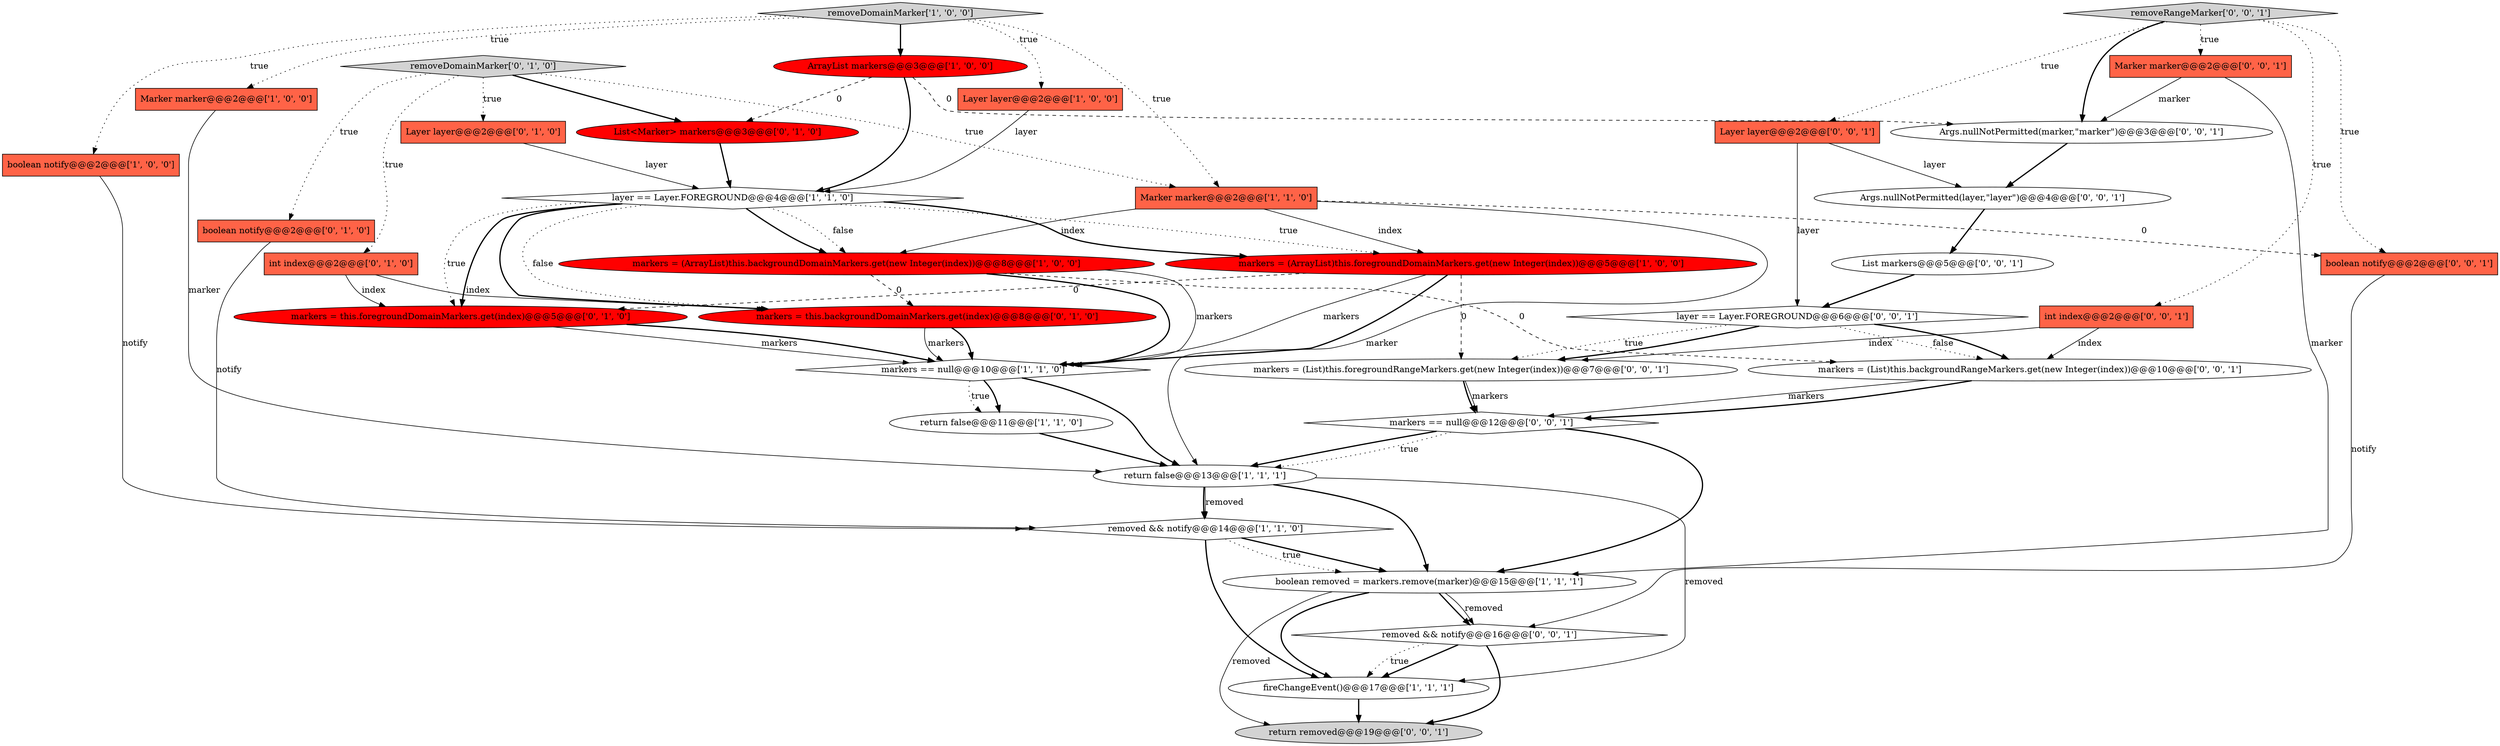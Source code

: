 digraph {
28 [style = filled, label = "Args.nullNotPermitted(marker,\"marker\")@@@3@@@['0', '0', '1']", fillcolor = white, shape = ellipse image = "AAA0AAABBB3BBB"];
30 [style = filled, label = "markers == null@@@12@@@['0', '0', '1']", fillcolor = white, shape = diamond image = "AAA0AAABBB3BBB"];
17 [style = filled, label = "List<Marker> markers@@@3@@@['0', '1', '0']", fillcolor = red, shape = ellipse image = "AAA1AAABBB2BBB"];
33 [style = filled, label = "markers = (List)this.foregroundRangeMarkers.get(new Integer(index))@@@7@@@['0', '0', '1']", fillcolor = white, shape = ellipse image = "AAA0AAABBB3BBB"];
24 [style = filled, label = "Args.nullNotPermitted(layer,\"layer\")@@@4@@@['0', '0', '1']", fillcolor = white, shape = ellipse image = "AAA0AAABBB3BBB"];
35 [style = filled, label = "boolean notify@@@2@@@['0', '0', '1']", fillcolor = tomato, shape = box image = "AAA0AAABBB3BBB"];
0 [style = filled, label = "fireChangeEvent()@@@17@@@['1', '1', '1']", fillcolor = white, shape = ellipse image = "AAA0AAABBB1BBB"];
9 [style = filled, label = "Marker marker@@@2@@@['1', '1', '0']", fillcolor = tomato, shape = box image = "AAA0AAABBB1BBB"];
22 [style = filled, label = "removed && notify@@@16@@@['0', '0', '1']", fillcolor = white, shape = diamond image = "AAA0AAABBB3BBB"];
4 [style = filled, label = "Marker marker@@@2@@@['1', '0', '0']", fillcolor = tomato, shape = box image = "AAA0AAABBB1BBB"];
10 [style = filled, label = "ArrayList markers@@@3@@@['1', '0', '0']", fillcolor = red, shape = ellipse image = "AAA1AAABBB1BBB"];
18 [style = filled, label = "removeDomainMarker['0', '1', '0']", fillcolor = lightgray, shape = diamond image = "AAA0AAABBB2BBB"];
15 [style = filled, label = "boolean notify@@@2@@@['0', '1', '0']", fillcolor = tomato, shape = box image = "AAA0AAABBB2BBB"];
26 [style = filled, label = "markers = (List)this.backgroundRangeMarkers.get(new Integer(index))@@@10@@@['0', '0', '1']", fillcolor = white, shape = ellipse image = "AAA0AAABBB3BBB"];
16 [style = filled, label = "int index@@@2@@@['0', '1', '0']", fillcolor = tomato, shape = box image = "AAA0AAABBB2BBB"];
20 [style = filled, label = "markers = this.foregroundDomainMarkers.get(index)@@@5@@@['0', '1', '0']", fillcolor = red, shape = ellipse image = "AAA1AAABBB2BBB"];
32 [style = filled, label = "removeRangeMarker['0', '0', '1']", fillcolor = lightgray, shape = diamond image = "AAA0AAABBB3BBB"];
13 [style = filled, label = "boolean removed = markers.remove(marker)@@@15@@@['1', '1', '1']", fillcolor = white, shape = ellipse image = "AAA0AAABBB1BBB"];
31 [style = filled, label = "return removed@@@19@@@['0', '0', '1']", fillcolor = lightgray, shape = ellipse image = "AAA0AAABBB3BBB"];
5 [style = filled, label = "Layer layer@@@2@@@['1', '0', '0']", fillcolor = tomato, shape = box image = "AAA0AAABBB1BBB"];
6 [style = filled, label = "boolean notify@@@2@@@['1', '0', '0']", fillcolor = tomato, shape = box image = "AAA0AAABBB1BBB"];
3 [style = filled, label = "removeDomainMarker['1', '0', '0']", fillcolor = lightgray, shape = diamond image = "AAA0AAABBB1BBB"];
34 [style = filled, label = "int index@@@2@@@['0', '0', '1']", fillcolor = tomato, shape = box image = "AAA0AAABBB3BBB"];
23 [style = filled, label = "List markers@@@5@@@['0', '0', '1']", fillcolor = white, shape = ellipse image = "AAA0AAABBB3BBB"];
19 [style = filled, label = "markers = this.backgroundDomainMarkers.get(index)@@@8@@@['0', '1', '0']", fillcolor = red, shape = ellipse image = "AAA1AAABBB2BBB"];
29 [style = filled, label = "layer == Layer.FOREGROUND@@@6@@@['0', '0', '1']", fillcolor = white, shape = diamond image = "AAA0AAABBB3BBB"];
1 [style = filled, label = "return false@@@13@@@['1', '1', '1']", fillcolor = white, shape = ellipse image = "AAA0AAABBB1BBB"];
14 [style = filled, label = "markers = (ArrayList)this.foregroundDomainMarkers.get(new Integer(index))@@@5@@@['1', '0', '0']", fillcolor = red, shape = ellipse image = "AAA1AAABBB1BBB"];
25 [style = filled, label = "Marker marker@@@2@@@['0', '0', '1']", fillcolor = tomato, shape = box image = "AAA0AAABBB3BBB"];
11 [style = filled, label = "return false@@@11@@@['1', '1', '0']", fillcolor = white, shape = ellipse image = "AAA0AAABBB1BBB"];
2 [style = filled, label = "removed && notify@@@14@@@['1', '1', '0']", fillcolor = white, shape = diamond image = "AAA0AAABBB1BBB"];
8 [style = filled, label = "markers == null@@@10@@@['1', '1', '0']", fillcolor = white, shape = diamond image = "AAA0AAABBB1BBB"];
7 [style = filled, label = "layer == Layer.FOREGROUND@@@4@@@['1', '1', '0']", fillcolor = white, shape = diamond image = "AAA0AAABBB1BBB"];
12 [style = filled, label = "markers = (ArrayList)this.backgroundDomainMarkers.get(new Integer(index))@@@8@@@['1', '0', '0']", fillcolor = red, shape = ellipse image = "AAA1AAABBB1BBB"];
21 [style = filled, label = "Layer layer@@@2@@@['0', '1', '0']", fillcolor = tomato, shape = box image = "AAA0AAABBB2BBB"];
27 [style = filled, label = "Layer layer@@@2@@@['0', '0', '1']", fillcolor = tomato, shape = box image = "AAA0AAABBB3BBB"];
19->8 [style = solid, label="markers"];
30->13 [style = bold, label=""];
7->12 [style = dotted, label="false"];
18->15 [style = dotted, label="true"];
14->20 [style = dashed, label="0"];
10->28 [style = dashed, label="0"];
16->20 [style = solid, label="index"];
3->6 [style = dotted, label="true"];
1->13 [style = bold, label=""];
7->14 [style = bold, label=""];
23->29 [style = bold, label=""];
12->26 [style = dashed, label="0"];
8->1 [style = bold, label=""];
32->25 [style = dotted, label="true"];
22->0 [style = bold, label=""];
21->7 [style = solid, label="layer"];
5->7 [style = solid, label="layer"];
13->22 [style = bold, label=""];
13->31 [style = solid, label="removed"];
8->11 [style = bold, label=""];
20->8 [style = solid, label="markers"];
29->26 [style = dotted, label="false"];
32->35 [style = dotted, label="true"];
18->16 [style = dotted, label="true"];
22->0 [style = dotted, label="true"];
16->19 [style = solid, label="index"];
35->22 [style = solid, label="notify"];
9->14 [style = solid, label="index"];
14->33 [style = dashed, label="0"];
10->7 [style = bold, label=""];
29->26 [style = bold, label=""];
6->2 [style = solid, label="notify"];
3->10 [style = bold, label=""];
20->8 [style = bold, label=""];
3->5 [style = dotted, label="true"];
12->19 [style = dashed, label="0"];
1->2 [style = solid, label="removed"];
33->30 [style = bold, label=""];
28->24 [style = bold, label=""];
14->8 [style = bold, label=""];
15->2 [style = solid, label="notify"];
0->31 [style = bold, label=""];
13->0 [style = bold, label=""];
9->1 [style = solid, label="marker"];
32->34 [style = dotted, label="true"];
33->30 [style = solid, label="markers"];
1->0 [style = solid, label="removed"];
18->21 [style = dotted, label="true"];
12->8 [style = solid, label="markers"];
27->24 [style = solid, label="layer"];
7->20 [style = bold, label=""];
14->8 [style = solid, label="markers"];
34->33 [style = solid, label="index"];
3->9 [style = dotted, label="true"];
25->28 [style = solid, label="marker"];
9->35 [style = dashed, label="0"];
2->0 [style = bold, label=""];
26->30 [style = solid, label="markers"];
4->1 [style = solid, label="marker"];
12->8 [style = bold, label=""];
18->9 [style = dotted, label="true"];
10->17 [style = dashed, label="0"];
8->11 [style = dotted, label="true"];
1->2 [style = bold, label=""];
25->13 [style = solid, label="marker"];
7->19 [style = bold, label=""];
24->23 [style = bold, label=""];
30->1 [style = dotted, label="true"];
30->1 [style = bold, label=""];
7->12 [style = bold, label=""];
11->1 [style = bold, label=""];
34->26 [style = solid, label="index"];
18->17 [style = bold, label=""];
22->31 [style = bold, label=""];
3->4 [style = dotted, label="true"];
19->8 [style = bold, label=""];
2->13 [style = bold, label=""];
26->30 [style = bold, label=""];
7->20 [style = dotted, label="true"];
17->7 [style = bold, label=""];
32->27 [style = dotted, label="true"];
29->33 [style = bold, label=""];
27->29 [style = solid, label="layer"];
9->12 [style = solid, label="index"];
13->22 [style = solid, label="removed"];
7->19 [style = dotted, label="false"];
29->33 [style = dotted, label="true"];
32->28 [style = bold, label=""];
2->13 [style = dotted, label="true"];
7->14 [style = dotted, label="true"];
}

